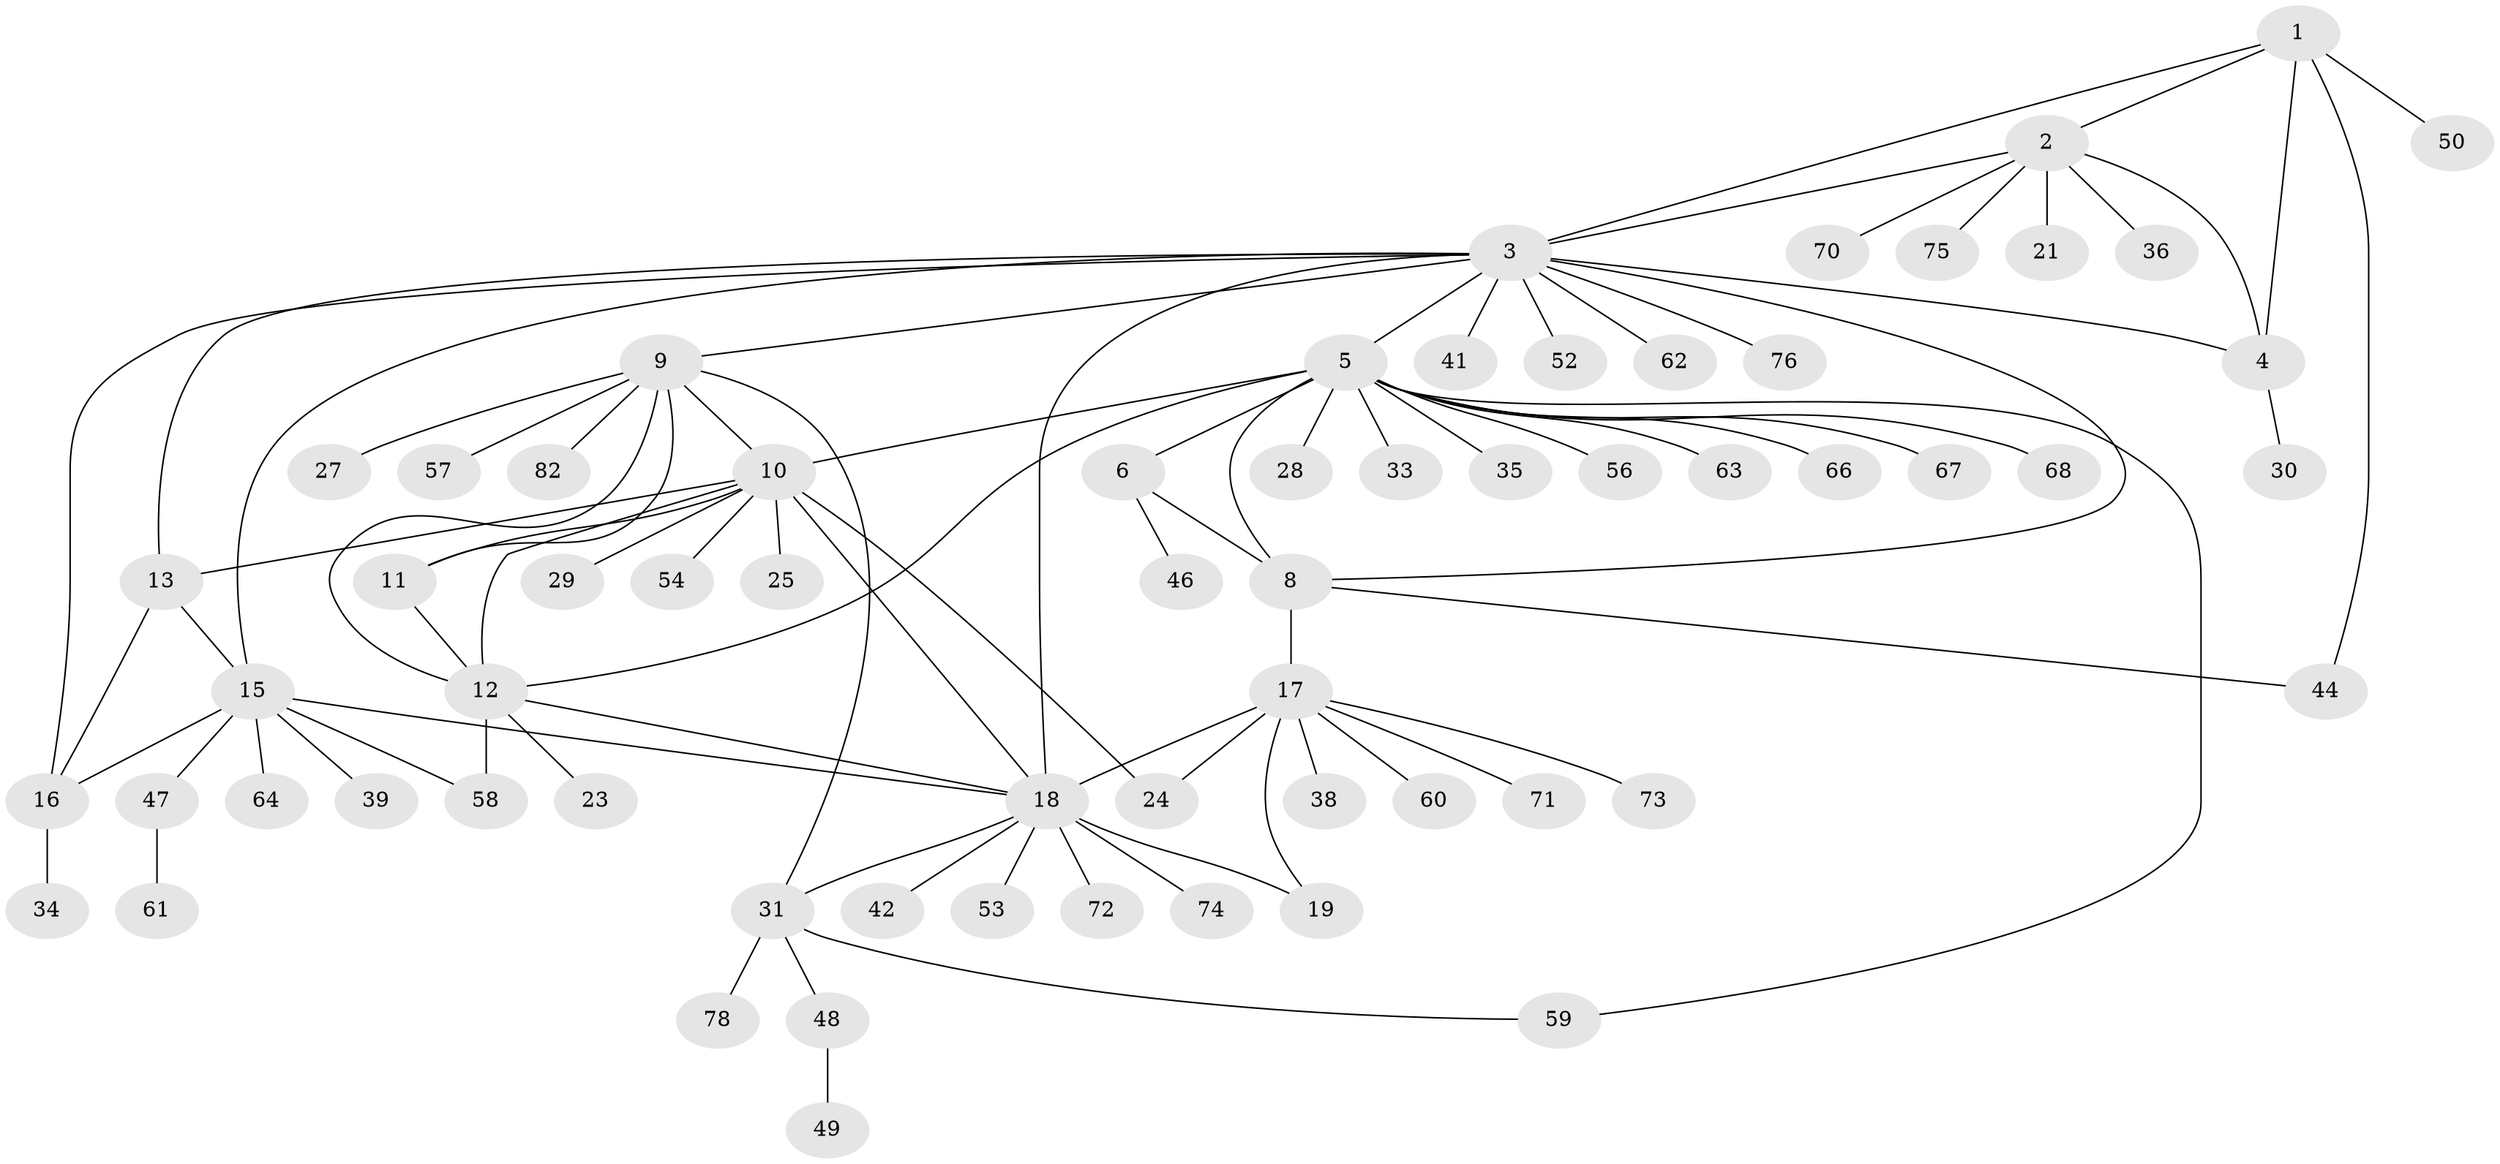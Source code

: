 // Generated by graph-tools (version 1.1) at 2025/24/03/03/25 07:24:18]
// undirected, 64 vertices, 87 edges
graph export_dot {
graph [start="1"]
  node [color=gray90,style=filled];
  1 [super="+77"];
  2 [super="+32"];
  3 [super="+14"];
  4;
  5 [super="+7"];
  6;
  8;
  9 [super="+22"];
  10 [super="+40"];
  11;
  12 [super="+43"];
  13;
  15 [super="+81"];
  16 [super="+26"];
  17 [super="+37"];
  18 [super="+20"];
  19 [super="+55"];
  21;
  23;
  24;
  25;
  27;
  28;
  29;
  30;
  31 [super="+51"];
  33;
  34;
  35;
  36;
  38;
  39;
  41;
  42 [super="+79"];
  44 [super="+45"];
  46 [super="+69"];
  47;
  48;
  49;
  50;
  52;
  53;
  54;
  56;
  57;
  58 [super="+80"];
  59;
  60;
  61;
  62;
  63;
  64 [super="+65"];
  66;
  67;
  68;
  70;
  71;
  72;
  73;
  74;
  75;
  76;
  78;
  82;
  1 -- 2;
  1 -- 3;
  1 -- 4;
  1 -- 44;
  1 -- 50;
  2 -- 3;
  2 -- 4;
  2 -- 21;
  2 -- 36;
  2 -- 70;
  2 -- 75;
  3 -- 4;
  3 -- 8;
  3 -- 9;
  3 -- 18;
  3 -- 41;
  3 -- 62;
  3 -- 76;
  3 -- 16;
  3 -- 52;
  3 -- 13;
  3 -- 15;
  3 -- 5;
  4 -- 30;
  5 -- 6 [weight=2];
  5 -- 8 [weight=2];
  5 -- 28;
  5 -- 33;
  5 -- 56;
  5 -- 59;
  5 -- 66;
  5 -- 67;
  5 -- 68;
  5 -- 35;
  5 -- 12;
  5 -- 63;
  5 -- 10;
  6 -- 8;
  6 -- 46;
  8 -- 17;
  8 -- 44;
  9 -- 10;
  9 -- 11;
  9 -- 12;
  9 -- 27;
  9 -- 31;
  9 -- 57;
  9 -- 82;
  10 -- 11;
  10 -- 12;
  10 -- 13;
  10 -- 18;
  10 -- 24;
  10 -- 25;
  10 -- 29;
  10 -- 54;
  11 -- 12;
  12 -- 23;
  12 -- 58;
  12 -- 18;
  13 -- 15;
  13 -- 16;
  15 -- 16;
  15 -- 39;
  15 -- 47;
  15 -- 58;
  15 -- 64;
  15 -- 18;
  16 -- 34;
  17 -- 18 [weight=2];
  17 -- 19;
  17 -- 24;
  17 -- 60;
  17 -- 73;
  17 -- 38;
  17 -- 71;
  18 -- 19 [weight=2];
  18 -- 31;
  18 -- 53;
  18 -- 74;
  18 -- 72;
  18 -- 42;
  31 -- 48;
  31 -- 59;
  31 -- 78;
  47 -- 61;
  48 -- 49;
}
